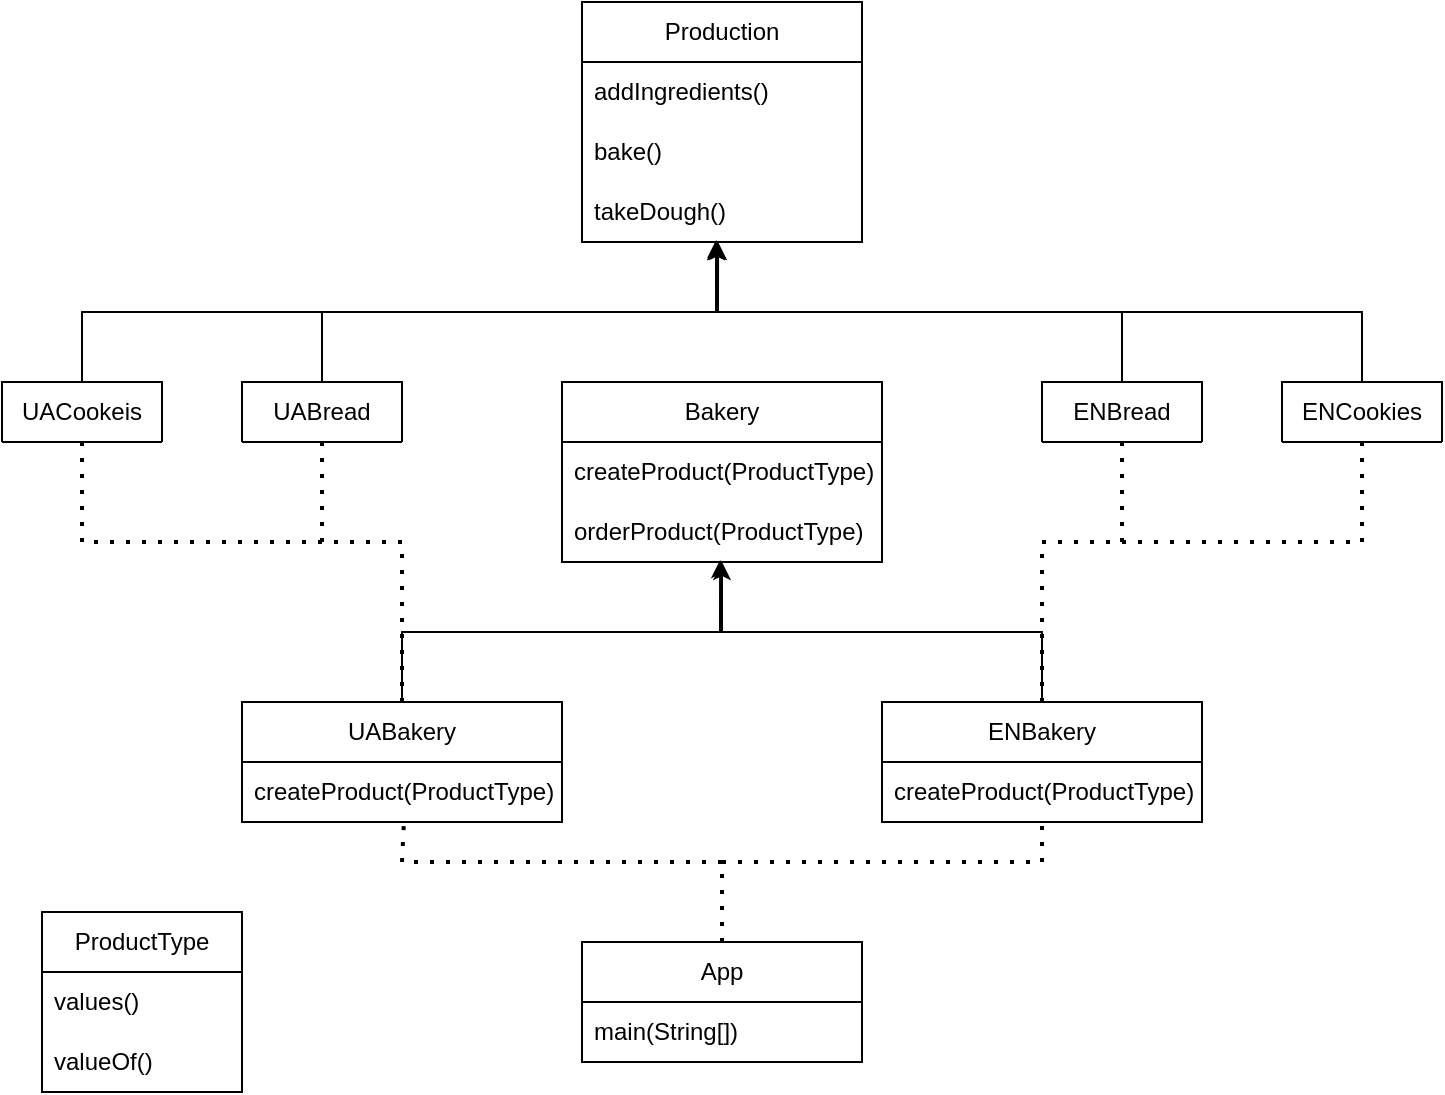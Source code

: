 <mxfile version="20.7.4" type="github">
  <diagram id="MLQjdtfIBB0Ap9i2evUJ" name="Страница 1">
    <mxGraphModel dx="1194" dy="762" grid="1" gridSize="10" guides="1" tooltips="1" connect="1" arrows="1" fold="1" page="1" pageScale="1" pageWidth="827" pageHeight="1169" math="0" shadow="0">
      <root>
        <mxCell id="0" />
        <mxCell id="1" parent="0" />
        <mxCell id="vuHpsk9QBl288Op-IuTW-1" value="Production" style="swimlane;fontStyle=0;childLayout=stackLayout;horizontal=1;startSize=30;horizontalStack=0;resizeParent=1;resizeParentMax=0;resizeLast=0;collapsible=1;marginBottom=0;whiteSpace=wrap;html=1;" vertex="1" parent="1">
          <mxGeometry x="330" y="50" width="140" height="120" as="geometry" />
        </mxCell>
        <mxCell id="vuHpsk9QBl288Op-IuTW-2" value="addIngredients()" style="text;strokeColor=none;fillColor=none;align=left;verticalAlign=middle;spacingLeft=4;spacingRight=4;overflow=hidden;points=[[0,0.5],[1,0.5]];portConstraint=eastwest;rotatable=0;whiteSpace=wrap;html=1;" vertex="1" parent="vuHpsk9QBl288Op-IuTW-1">
          <mxGeometry y="30" width="140" height="30" as="geometry" />
        </mxCell>
        <mxCell id="vuHpsk9QBl288Op-IuTW-3" value="bake()" style="text;strokeColor=none;fillColor=none;align=left;verticalAlign=middle;spacingLeft=4;spacingRight=4;overflow=hidden;points=[[0,0.5],[1,0.5]];portConstraint=eastwest;rotatable=0;whiteSpace=wrap;html=1;" vertex="1" parent="vuHpsk9QBl288Op-IuTW-1">
          <mxGeometry y="60" width="140" height="30" as="geometry" />
        </mxCell>
        <mxCell id="vuHpsk9QBl288Op-IuTW-4" value="takeDough()" style="text;strokeColor=none;fillColor=none;align=left;verticalAlign=middle;spacingLeft=4;spacingRight=4;overflow=hidden;points=[[0,0.5],[1,0.5]];portConstraint=eastwest;rotatable=0;whiteSpace=wrap;html=1;" vertex="1" parent="vuHpsk9QBl288Op-IuTW-1">
          <mxGeometry y="90" width="140" height="30" as="geometry" />
        </mxCell>
        <mxCell id="vuHpsk9QBl288Op-IuTW-6" value="Bakery" style="swimlane;fontStyle=0;childLayout=stackLayout;horizontal=1;startSize=30;horizontalStack=0;resizeParent=1;resizeParentMax=0;resizeLast=0;collapsible=1;marginBottom=0;whiteSpace=wrap;html=1;" vertex="1" parent="1">
          <mxGeometry x="320" y="240" width="160" height="90" as="geometry" />
        </mxCell>
        <mxCell id="vuHpsk9QBl288Op-IuTW-7" value="createProduct(ProductType)" style="text;strokeColor=none;fillColor=none;align=left;verticalAlign=middle;spacingLeft=4;spacingRight=4;overflow=hidden;points=[[0,0.5],[1,0.5]];portConstraint=eastwest;rotatable=0;whiteSpace=wrap;html=1;" vertex="1" parent="vuHpsk9QBl288Op-IuTW-6">
          <mxGeometry y="30" width="160" height="30" as="geometry" />
        </mxCell>
        <mxCell id="vuHpsk9QBl288Op-IuTW-8" value="orderProduct(ProductType)" style="text;strokeColor=none;fillColor=none;align=left;verticalAlign=middle;spacingLeft=4;spacingRight=4;overflow=hidden;points=[[0,0.5],[1,0.5]];portConstraint=eastwest;rotatable=0;whiteSpace=wrap;html=1;" vertex="1" parent="vuHpsk9QBl288Op-IuTW-6">
          <mxGeometry y="60" width="160" height="30" as="geometry" />
        </mxCell>
        <mxCell id="vuHpsk9QBl288Op-IuTW-20" style="edgeStyle=orthogonalEdgeStyle;rounded=0;orthogonalLoop=1;jettySize=auto;html=1;exitX=0.5;exitY=0;exitDx=0;exitDy=0;entryX=0.479;entryY=1;entryDx=0;entryDy=0;entryPerimeter=0;" edge="1" parent="1" source="vuHpsk9QBl288Op-IuTW-10" target="vuHpsk9QBl288Op-IuTW-4">
          <mxGeometry relative="1" as="geometry" />
        </mxCell>
        <mxCell id="vuHpsk9QBl288Op-IuTW-10" value="UACookeis" style="swimlane;fontStyle=0;childLayout=stackLayout;horizontal=1;startSize=30;horizontalStack=0;resizeParent=1;resizeParentMax=0;resizeLast=0;collapsible=1;marginBottom=0;whiteSpace=wrap;html=1;" vertex="1" parent="1">
          <mxGeometry x="40" y="240" width="80" height="30" as="geometry" />
        </mxCell>
        <mxCell id="vuHpsk9QBl288Op-IuTW-18" style="edgeStyle=orthogonalEdgeStyle;rounded=0;orthogonalLoop=1;jettySize=auto;html=1;exitX=0.5;exitY=0;exitDx=0;exitDy=0;entryX=0.486;entryY=1;entryDx=0;entryDy=0;entryPerimeter=0;" edge="1" parent="1" source="vuHpsk9QBl288Op-IuTW-14" target="vuHpsk9QBl288Op-IuTW-4">
          <mxGeometry relative="1" as="geometry" />
        </mxCell>
        <mxCell id="vuHpsk9QBl288Op-IuTW-14" value="UABread" style="swimlane;fontStyle=0;childLayout=stackLayout;horizontal=1;startSize=30;horizontalStack=0;resizeParent=1;resizeParentMax=0;resizeLast=0;collapsible=1;marginBottom=0;whiteSpace=wrap;html=1;" vertex="1" parent="1">
          <mxGeometry x="160" y="240" width="80" height="30" as="geometry" />
        </mxCell>
        <mxCell id="vuHpsk9QBl288Op-IuTW-17" style="edgeStyle=orthogonalEdgeStyle;rounded=0;orthogonalLoop=1;jettySize=auto;html=1;exitX=0.5;exitY=0;exitDx=0;exitDy=0;entryX=0.479;entryY=1;entryDx=0;entryDy=0;entryPerimeter=0;" edge="1" parent="1" source="vuHpsk9QBl288Op-IuTW-15" target="vuHpsk9QBl288Op-IuTW-4">
          <mxGeometry relative="1" as="geometry" />
        </mxCell>
        <mxCell id="vuHpsk9QBl288Op-IuTW-15" value="ENBread" style="swimlane;fontStyle=0;childLayout=stackLayout;horizontal=1;startSize=30;horizontalStack=0;resizeParent=1;resizeParentMax=0;resizeLast=0;collapsible=1;marginBottom=0;whiteSpace=wrap;html=1;" vertex="1" parent="1">
          <mxGeometry x="560" y="240" width="80" height="30" as="geometry" />
        </mxCell>
        <mxCell id="vuHpsk9QBl288Op-IuTW-19" style="edgeStyle=orthogonalEdgeStyle;rounded=0;orthogonalLoop=1;jettySize=auto;html=1;exitX=0.5;exitY=0;exitDx=0;exitDy=0;entryX=0.479;entryY=0.967;entryDx=0;entryDy=0;entryPerimeter=0;" edge="1" parent="1" source="vuHpsk9QBl288Op-IuTW-16" target="vuHpsk9QBl288Op-IuTW-4">
          <mxGeometry relative="1" as="geometry" />
        </mxCell>
        <mxCell id="vuHpsk9QBl288Op-IuTW-16" value="ENCookies" style="swimlane;fontStyle=0;childLayout=stackLayout;horizontal=1;startSize=30;horizontalStack=0;resizeParent=1;resizeParentMax=0;resizeLast=0;collapsible=1;marginBottom=0;whiteSpace=wrap;html=1;" vertex="1" parent="1">
          <mxGeometry x="680" y="240" width="80" height="30" as="geometry" />
        </mxCell>
        <mxCell id="vuHpsk9QBl288Op-IuTW-25" style="edgeStyle=orthogonalEdgeStyle;rounded=0;orthogonalLoop=1;jettySize=auto;html=1;exitX=0.5;exitY=0;exitDx=0;exitDy=0;entryX=0.5;entryY=1;entryDx=0;entryDy=0;entryPerimeter=0;" edge="1" parent="1" source="vuHpsk9QBl288Op-IuTW-21" target="vuHpsk9QBl288Op-IuTW-8">
          <mxGeometry relative="1" as="geometry" />
        </mxCell>
        <mxCell id="vuHpsk9QBl288Op-IuTW-21" value="UABakery" style="swimlane;fontStyle=0;childLayout=stackLayout;horizontal=1;startSize=30;horizontalStack=0;resizeParent=1;resizeParentMax=0;resizeLast=0;collapsible=1;marginBottom=0;whiteSpace=wrap;html=1;" vertex="1" parent="1">
          <mxGeometry x="160" y="400" width="160" height="60" as="geometry" />
        </mxCell>
        <mxCell id="vuHpsk9QBl288Op-IuTW-22" value="createProduct(ProductType)" style="text;strokeColor=none;fillColor=none;align=left;verticalAlign=middle;spacingLeft=4;spacingRight=4;overflow=hidden;points=[[0,0.5],[1,0.5]];portConstraint=eastwest;rotatable=0;whiteSpace=wrap;html=1;" vertex="1" parent="vuHpsk9QBl288Op-IuTW-21">
          <mxGeometry y="30" width="160" height="30" as="geometry" />
        </mxCell>
        <mxCell id="vuHpsk9QBl288Op-IuTW-28" style="edgeStyle=orthogonalEdgeStyle;rounded=0;orthogonalLoop=1;jettySize=auto;html=1;exitX=0.5;exitY=0;exitDx=0;exitDy=0;entryX=0.494;entryY=0.967;entryDx=0;entryDy=0;entryPerimeter=0;" edge="1" parent="1" source="vuHpsk9QBl288Op-IuTW-26" target="vuHpsk9QBl288Op-IuTW-8">
          <mxGeometry relative="1" as="geometry" />
        </mxCell>
        <mxCell id="vuHpsk9QBl288Op-IuTW-26" value="ENBakery" style="swimlane;fontStyle=0;childLayout=stackLayout;horizontal=1;startSize=30;horizontalStack=0;resizeParent=1;resizeParentMax=0;resizeLast=0;collapsible=1;marginBottom=0;whiteSpace=wrap;html=1;" vertex="1" parent="1">
          <mxGeometry x="480" y="400" width="160" height="60" as="geometry" />
        </mxCell>
        <mxCell id="vuHpsk9QBl288Op-IuTW-27" value="createProduct(ProductType)" style="text;strokeColor=none;fillColor=none;align=left;verticalAlign=middle;spacingLeft=4;spacingRight=4;overflow=hidden;points=[[0,0.5],[1,0.5]];portConstraint=eastwest;rotatable=0;whiteSpace=wrap;html=1;" vertex="1" parent="vuHpsk9QBl288Op-IuTW-26">
          <mxGeometry y="30" width="160" height="30" as="geometry" />
        </mxCell>
        <mxCell id="vuHpsk9QBl288Op-IuTW-29" value="" style="endArrow=none;dashed=1;html=1;dashPattern=1 3;strokeWidth=2;rounded=0;entryX=0.5;entryY=1;entryDx=0;entryDy=0;exitX=0.5;exitY=0;exitDx=0;exitDy=0;" edge="1" parent="1" source="vuHpsk9QBl288Op-IuTW-26" target="vuHpsk9QBl288Op-IuTW-15">
          <mxGeometry width="50" height="50" relative="1" as="geometry">
            <mxPoint x="390" y="320" as="sourcePoint" />
            <mxPoint x="440" y="270" as="targetPoint" />
            <Array as="points">
              <mxPoint x="560" y="320" />
              <mxPoint x="600" y="320" />
            </Array>
          </mxGeometry>
        </mxCell>
        <mxCell id="vuHpsk9QBl288Op-IuTW-30" value="" style="endArrow=none;dashed=1;html=1;dashPattern=1 3;strokeWidth=2;rounded=0;entryX=0.5;entryY=1;entryDx=0;entryDy=0;exitX=0.5;exitY=0;exitDx=0;exitDy=0;" edge="1" parent="1" source="vuHpsk9QBl288Op-IuTW-26" target="vuHpsk9QBl288Op-IuTW-16">
          <mxGeometry width="50" height="50" relative="1" as="geometry">
            <mxPoint x="570" y="410" as="sourcePoint" />
            <mxPoint x="610" y="280" as="targetPoint" />
            <Array as="points">
              <mxPoint x="560" y="320" />
              <mxPoint x="720" y="320" />
            </Array>
          </mxGeometry>
        </mxCell>
        <mxCell id="vuHpsk9QBl288Op-IuTW-31" value="" style="endArrow=none;dashed=1;html=1;dashPattern=1 3;strokeWidth=2;rounded=0;entryX=0.5;entryY=1;entryDx=0;entryDy=0;exitX=0.5;exitY=0;exitDx=0;exitDy=0;" edge="1" parent="1" source="vuHpsk9QBl288Op-IuTW-21" target="vuHpsk9QBl288Op-IuTW-14">
          <mxGeometry width="50" height="50" relative="1" as="geometry">
            <mxPoint x="570" y="410" as="sourcePoint" />
            <mxPoint x="610" y="280" as="targetPoint" />
            <Array as="points">
              <mxPoint x="240" y="320" />
              <mxPoint x="200" y="320" />
            </Array>
          </mxGeometry>
        </mxCell>
        <mxCell id="vuHpsk9QBl288Op-IuTW-32" value="" style="endArrow=none;dashed=1;html=1;dashPattern=1 3;strokeWidth=2;rounded=0;entryX=0.5;entryY=1;entryDx=0;entryDy=0;exitX=0.5;exitY=0;exitDx=0;exitDy=0;" edge="1" parent="1" source="vuHpsk9QBl288Op-IuTW-21" target="vuHpsk9QBl288Op-IuTW-10">
          <mxGeometry width="50" height="50" relative="1" as="geometry">
            <mxPoint x="250" y="410" as="sourcePoint" />
            <mxPoint x="210" y="280" as="targetPoint" />
            <Array as="points">
              <mxPoint x="240" y="320" />
              <mxPoint x="80" y="320" />
            </Array>
          </mxGeometry>
        </mxCell>
        <mxCell id="vuHpsk9QBl288Op-IuTW-33" value="App" style="swimlane;fontStyle=0;childLayout=stackLayout;horizontal=1;startSize=30;horizontalStack=0;resizeParent=1;resizeParentMax=0;resizeLast=0;collapsible=1;marginBottom=0;whiteSpace=wrap;html=1;" vertex="1" parent="1">
          <mxGeometry x="330" y="520" width="140" height="60" as="geometry" />
        </mxCell>
        <mxCell id="vuHpsk9QBl288Op-IuTW-34" value="main(String[])" style="text;strokeColor=none;fillColor=none;align=left;verticalAlign=middle;spacingLeft=4;spacingRight=4;overflow=hidden;points=[[0,0.5],[1,0.5]];portConstraint=eastwest;rotatable=0;whiteSpace=wrap;html=1;" vertex="1" parent="vuHpsk9QBl288Op-IuTW-33">
          <mxGeometry y="30" width="140" height="30" as="geometry" />
        </mxCell>
        <mxCell id="vuHpsk9QBl288Op-IuTW-37" value="" style="endArrow=none;dashed=1;html=1;dashPattern=1 3;strokeWidth=2;rounded=0;exitX=0.5;exitY=0;exitDx=0;exitDy=0;" edge="1" parent="1" source="vuHpsk9QBl288Op-IuTW-33">
          <mxGeometry width="50" height="50" relative="1" as="geometry">
            <mxPoint x="570" y="410" as="sourcePoint" />
            <mxPoint x="560" y="460" as="targetPoint" />
            <Array as="points">
              <mxPoint x="400" y="480" />
              <mxPoint x="560" y="480" />
            </Array>
          </mxGeometry>
        </mxCell>
        <mxCell id="vuHpsk9QBl288Op-IuTW-38" value="" style="endArrow=none;dashed=1;html=1;dashPattern=1 3;strokeWidth=2;rounded=0;exitX=0.5;exitY=0;exitDx=0;exitDy=0;entryX=0.506;entryY=1;entryDx=0;entryDy=0;entryPerimeter=0;" edge="1" parent="1" source="vuHpsk9QBl288Op-IuTW-33" target="vuHpsk9QBl288Op-IuTW-22">
          <mxGeometry width="50" height="50" relative="1" as="geometry">
            <mxPoint x="410" y="530" as="sourcePoint" />
            <mxPoint x="240" y="520" as="targetPoint" />
            <Array as="points">
              <mxPoint x="400" y="480" />
              <mxPoint x="240" y="480" />
            </Array>
          </mxGeometry>
        </mxCell>
        <mxCell id="vuHpsk9QBl288Op-IuTW-39" value="ProductType" style="swimlane;fontStyle=0;childLayout=stackLayout;horizontal=1;startSize=30;horizontalStack=0;resizeParent=1;resizeParentMax=0;resizeLast=0;collapsible=1;marginBottom=0;whiteSpace=wrap;html=1;" vertex="1" parent="1">
          <mxGeometry x="60" y="505" width="100" height="90" as="geometry" />
        </mxCell>
        <mxCell id="vuHpsk9QBl288Op-IuTW-40" value="values()" style="text;strokeColor=none;fillColor=none;align=left;verticalAlign=middle;spacingLeft=4;spacingRight=4;overflow=hidden;points=[[0,0.5],[1,0.5]];portConstraint=eastwest;rotatable=0;whiteSpace=wrap;html=1;" vertex="1" parent="vuHpsk9QBl288Op-IuTW-39">
          <mxGeometry y="30" width="100" height="30" as="geometry" />
        </mxCell>
        <mxCell id="vuHpsk9QBl288Op-IuTW-41" value="valueOf()" style="text;strokeColor=none;fillColor=none;align=left;verticalAlign=middle;spacingLeft=4;spacingRight=4;overflow=hidden;points=[[0,0.5],[1,0.5]];portConstraint=eastwest;rotatable=0;whiteSpace=wrap;html=1;" vertex="1" parent="vuHpsk9QBl288Op-IuTW-39">
          <mxGeometry y="60" width="100" height="30" as="geometry" />
        </mxCell>
      </root>
    </mxGraphModel>
  </diagram>
</mxfile>
